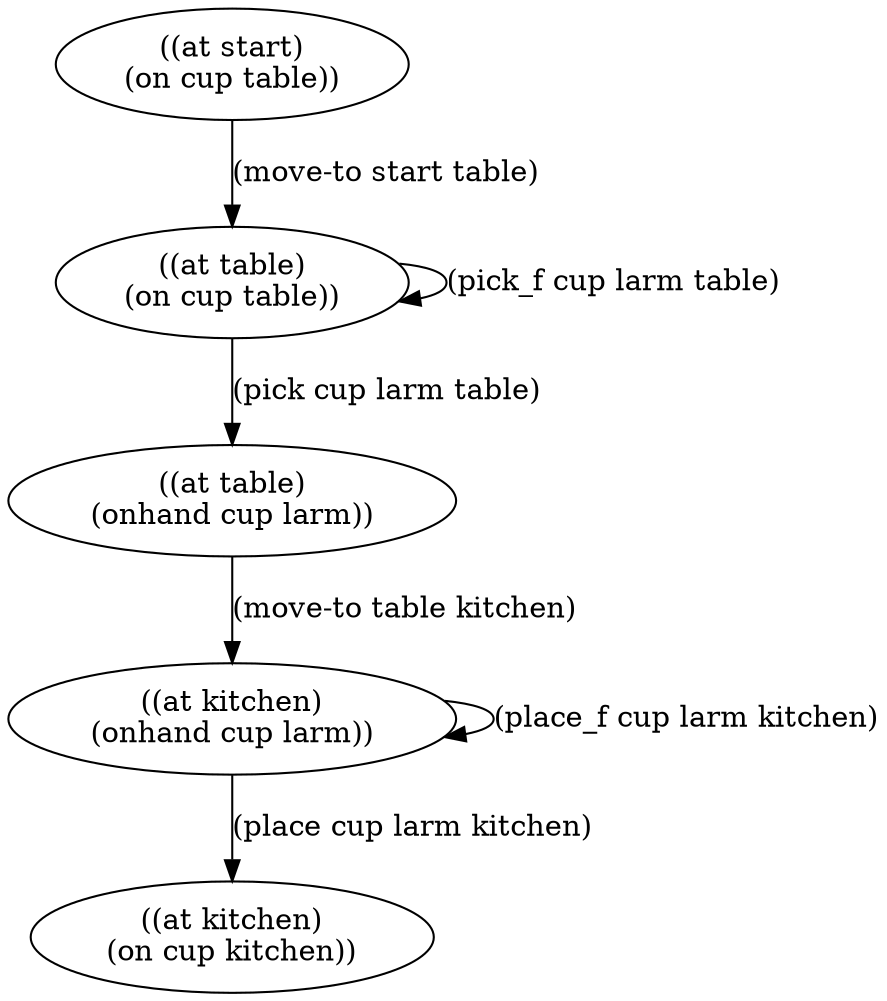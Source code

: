 digraph debug {
   DOLIST1282 [label = "((at kitchen)\n(on cup kitchen))"];
   DOLIST1283 [label = "((at kitchen)\n(onhand cup larm))"];
   DOLIST1284 [label = "((at table)\n(onhand cup larm))"];
   DOLIST1285 [label = "((at table)\n(on cup table))"];
   DOLIST1286 [label = "((at start)\n(on cup table))"];
   DOLIST1283 -> DOLIST1283 [label = "(place_f cup larm kitchen)"];
   DOLIST1283 -> DOLIST1282 [label = "(place cup larm kitchen)"];
   DOLIST1284 -> DOLIST1283 [label = "(move-to table kitchen)"];
   DOLIST1285 -> DOLIST1285 [label = "(pick_f cup larm table)"];
   DOLIST1285 -> DOLIST1284 [label = "(pick cup larm table)"];
   DOLIST1286 -> DOLIST1285 [label = "(move-to start table)"];
}
